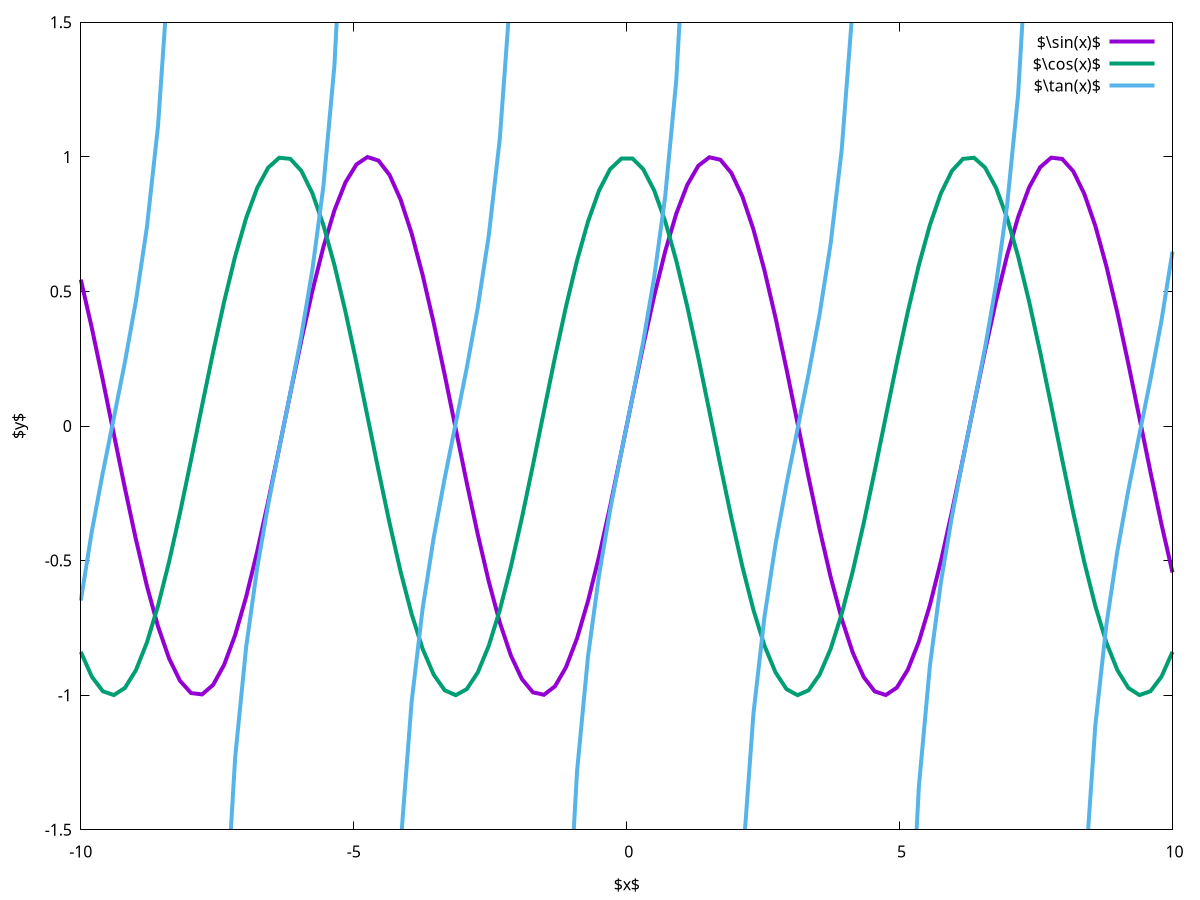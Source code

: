 set terminal cairolatex size 3.2,3
set output 'test.tex'

set xlabel '$x$'
set ylabel '$y$'
set yrange [-1.5:1.5]

plot sin(x) w l t '$\sin(x)$' lw 4, \
     cos(x) w l t '$\cos(x)$' lw 4, \
     tan(x) w l t '$\tan(x)$' lw 4

unset output